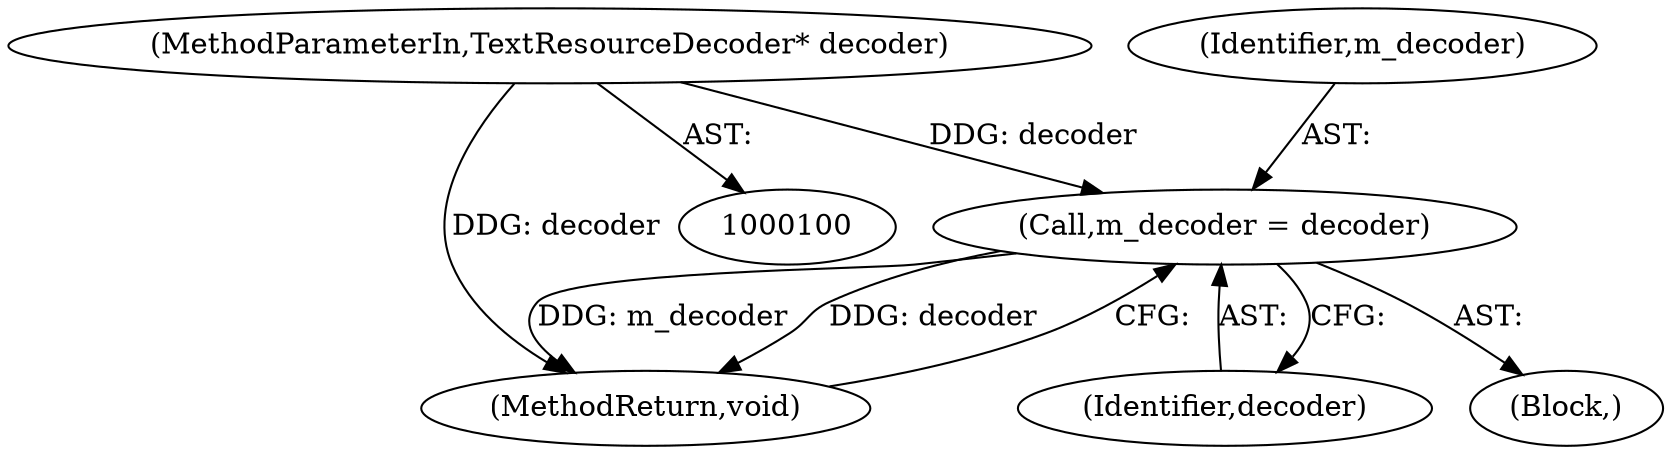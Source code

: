 digraph "1_Chrome_061ddbae1ee31476b57ea44a953970ab2fe8aca1@pointer" {
"1000103" [label="(Call,m_decoder = decoder)"];
"1000101" [label="(MethodParameterIn,TextResourceDecoder* decoder)"];
"1000104" [label="(Identifier,m_decoder)"];
"1000105" [label="(Identifier,decoder)"];
"1000103" [label="(Call,m_decoder = decoder)"];
"1000101" [label="(MethodParameterIn,TextResourceDecoder* decoder)"];
"1000106" [label="(MethodReturn,void)"];
"1000102" [label="(Block,)"];
"1000103" -> "1000102"  [label="AST: "];
"1000103" -> "1000105"  [label="CFG: "];
"1000104" -> "1000103"  [label="AST: "];
"1000105" -> "1000103"  [label="AST: "];
"1000106" -> "1000103"  [label="CFG: "];
"1000103" -> "1000106"  [label="DDG: m_decoder"];
"1000103" -> "1000106"  [label="DDG: decoder"];
"1000101" -> "1000103"  [label="DDG: decoder"];
"1000101" -> "1000100"  [label="AST: "];
"1000101" -> "1000106"  [label="DDG: decoder"];
}

